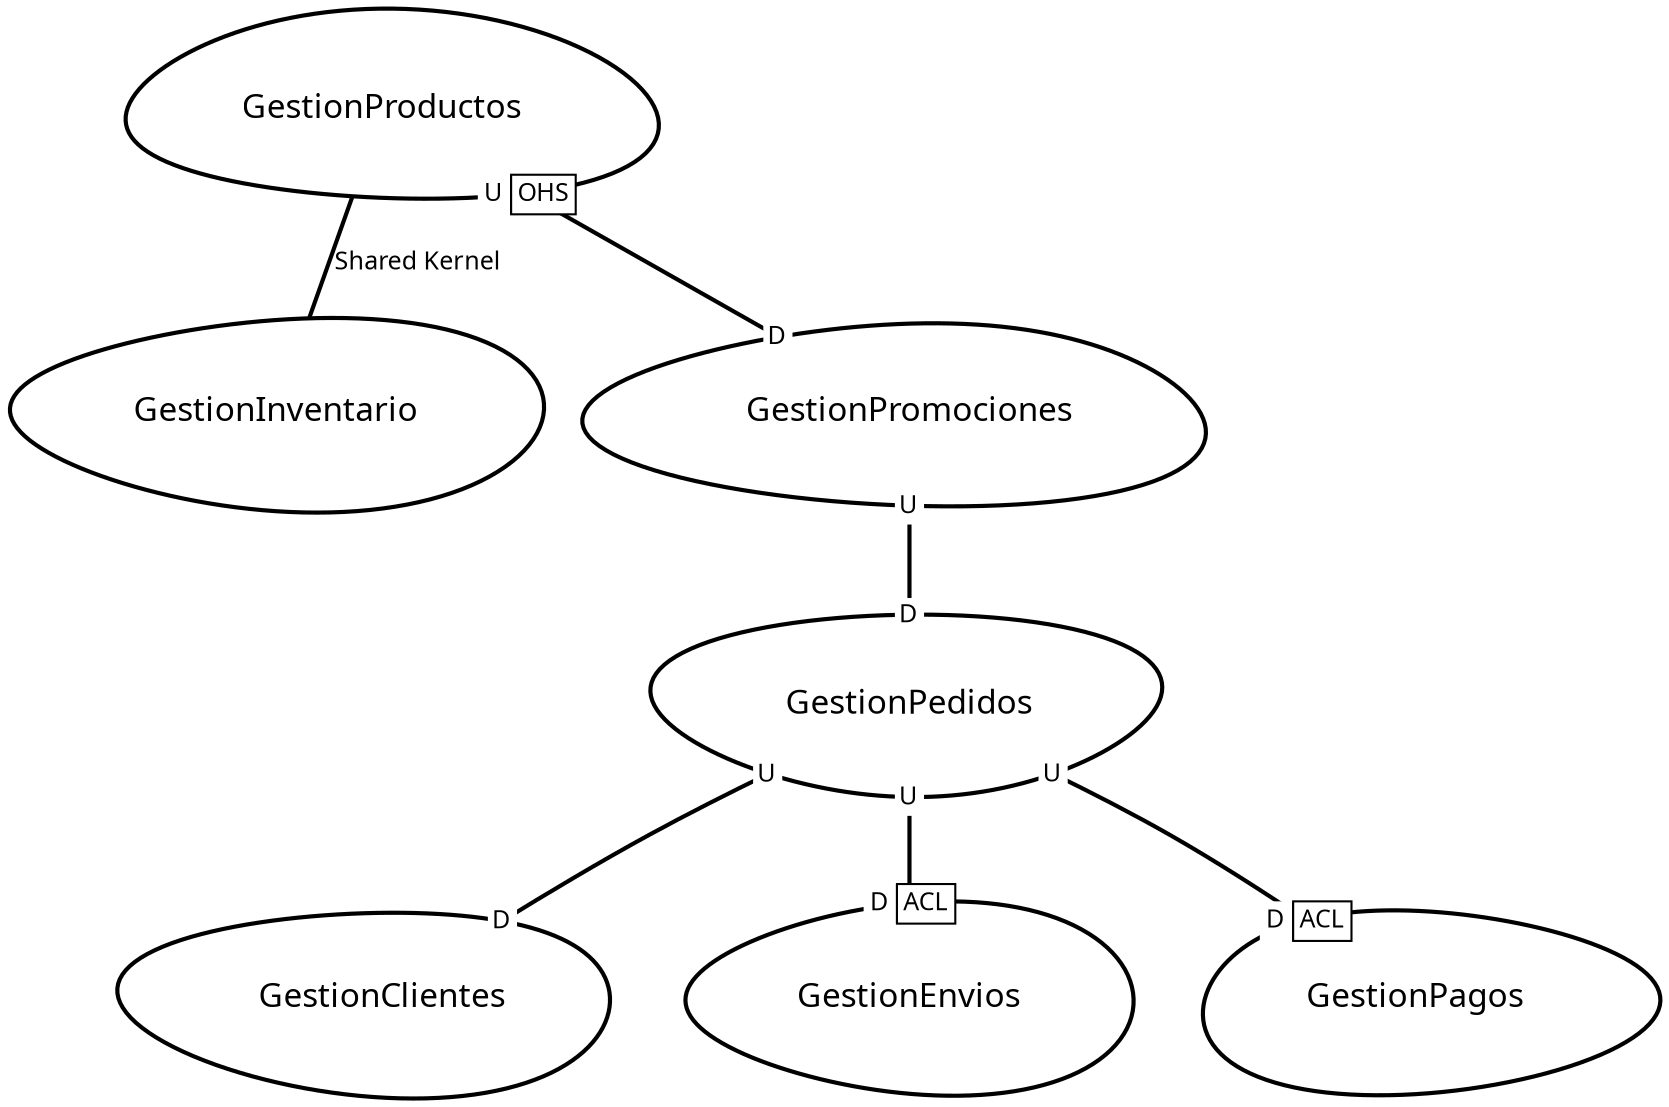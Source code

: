 digraph "ContextMapGraph" {
graph ["imagepath"="/tmp/GraphvizJava"]
"GestionClientes" ["margin"="0.3","orientation"="318","shape"="egg","fontsize"="16","style"="bold","label"="GestionClientes\n","fontname"="sans-serif"]
"GestionEnvios" ["margin"="0.3","orientation"="92","shape"="egg","fontsize"="16","style"="bold","label"="GestionEnvios\n","fontname"="sans-serif"]
"GestionInventario" ["margin"="0.3","orientation"="83","shape"="egg","fontsize"="16","style"="bold","label"="GestionInventario\n","fontname"="sans-serif"]
"GestionPagos" ["margin"="0.3","orientation"="27","shape"="egg","fontsize"="16","style"="bold","label"="GestionPagos\n","fontname"="sans-serif"]
"GestionPedidos" ["margin"="0.3","orientation"="184","shape"="egg","fontsize"="16","style"="bold","label"="GestionPedidos\n","fontname"="sans-serif"]
"GestionProductos" ["margin"="0.3","orientation"="116","shape"="egg","fontsize"="16","style"="bold","label"="GestionProductos\n","fontname"="sans-serif"]
"GestionPromociones" ["margin"="0.3","orientation"="343","shape"="egg","fontsize"="16","style"="bold","label"="GestionPromociones\n","fontname"="sans-serif"]
"GestionPedidos" -> "GestionEnvios" ["headlabel"=<<table cellspacing="0" cellborder="1" border="0">
<tr><td bgcolor="white" sides="r">D</td><td sides="trbl" bgcolor="white"><font>ACL</font></td></tr>
</table>>,"labeldistance"="0","fontsize"="12","taillabel"=<<table cellspacing="0" cellborder="0" border="0">
<tr><td bgcolor="white">U</td></tr>
</table>>,"style"="bold","label"="                                        ","dir"="none","fontname"="sans-serif"]
"GestionPedidos" -> "GestionPagos" ["headlabel"=<<table cellspacing="0" cellborder="1" border="0">
<tr><td bgcolor="white" sides="r">D</td><td sides="trbl" bgcolor="white"><font>ACL</font></td></tr>
</table>>,"labeldistance"="0","fontsize"="12","taillabel"=<<table cellspacing="0" cellborder="0" border="0">
<tr><td bgcolor="white">U</td></tr>
</table>>,"style"="bold","label"="                                        ","dir"="none","fontname"="sans-serif"]
"GestionPedidos" -> "GestionClientes" ["headlabel"=<<table cellspacing="0" cellborder="0" border="0">
<tr><td bgcolor="white">D</td></tr>
</table>>,"labeldistance"="0","fontsize"="12","taillabel"=<<table cellspacing="0" cellborder="0" border="0">
<tr><td bgcolor="white">U</td></tr>
</table>>,"style"="bold","label"="                                        ","dir"="none","fontname"="sans-serif"]
"GestionProductos" -> "GestionInventario" ["fontsize"="12","style"="bold","label"="Shared Kernel","dir"="none","fontname"="sans-serif"]
"GestionProductos" -> "GestionPromociones" ["headlabel"=<<table cellspacing="0" cellborder="0" border="0">
<tr><td bgcolor="white">D</td></tr>
</table>>,"labeldistance"="0","fontsize"="12","taillabel"=<<table cellspacing="0" cellborder="1" border="0">
<tr><td bgcolor="white" sides="r">U</td><td sides="trbl" bgcolor="white"><font>OHS</font></td></tr>
</table>>,"style"="bold","label"="                                        ","dir"="none","fontname"="sans-serif"]
"GestionPromociones" -> "GestionPedidos" ["headlabel"=<<table cellspacing="0" cellborder="0" border="0">
<tr><td bgcolor="white">D</td></tr>
</table>>,"labeldistance"="0","fontsize"="12","taillabel"=<<table cellspacing="0" cellborder="0" border="0">
<tr><td bgcolor="white">U</td></tr>
</table>>,"style"="bold","label"="                                        ","dir"="none","fontname"="sans-serif"]
}